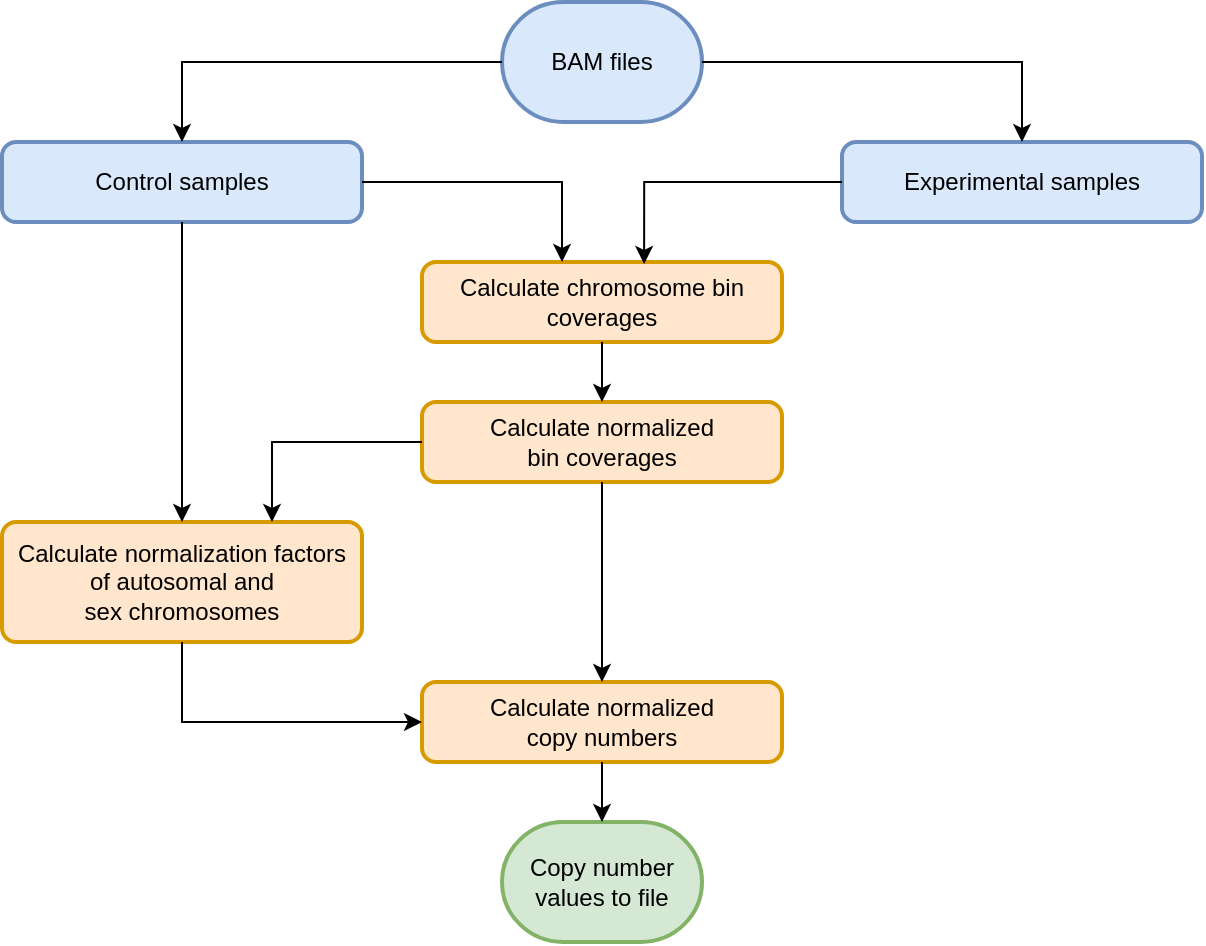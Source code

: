 <mxfile version="13.4.0" type="github"><diagram id="IuDZmR_IUTA26R1t4ftT" name="Page-1"><mxGraphModel dx="1422" dy="801" grid="1" gridSize="10" guides="1" tooltips="1" connect="1" arrows="1" fold="1" page="1" pageScale="1" pageWidth="850" pageHeight="1100" math="0" shadow="0"><root><mxCell id="0"/><mxCell id="1" parent="0"/><mxCell id="jglC58m5htWg-JTh8K3n-13" value="Calculate chromosome bin coverages" style="rounded=1;whiteSpace=wrap;html=1;absoluteArcSize=1;arcSize=14;strokeWidth=2;fillColor=#ffe6cc;strokeColor=#d79b00;" vertex="1" parent="1"><mxGeometry x="330" y="210" width="180" height="40" as="geometry"/></mxCell><mxCell id="jglC58m5htWg-JTh8K3n-5" value="Copy number values to file" style="strokeWidth=2;html=1;shape=mxgraph.flowchart.terminator;whiteSpace=wrap;fillColor=#d5e8d4;strokeColor=#82b366;" vertex="1" parent="1"><mxGeometry x="370" y="490" width="100" height="60" as="geometry"/></mxCell><mxCell id="jglC58m5htWg-JTh8K3n-6" value="Control samples" style="rounded=1;whiteSpace=wrap;html=1;absoluteArcSize=1;arcSize=14;strokeWidth=2;fillColor=#dae8fc;strokeColor=#6c8ebf;" vertex="1" parent="1"><mxGeometry x="120" y="150" width="180" height="40" as="geometry"/></mxCell><mxCell id="jglC58m5htWg-JTh8K3n-11" value="Experimental samples" style="rounded=1;whiteSpace=wrap;html=1;absoluteArcSize=1;arcSize=14;strokeWidth=2;fillColor=#dae8fc;strokeColor=#6c8ebf;" vertex="1" parent="1"><mxGeometry x="540" y="150" width="180" height="40" as="geometry"/></mxCell><mxCell id="jglC58m5htWg-JTh8K3n-14" value="&lt;div&gt;Calculate normalized &lt;br&gt;&lt;/div&gt;&lt;div&gt;bin coverages&lt;/div&gt;" style="rounded=1;whiteSpace=wrap;html=1;absoluteArcSize=1;arcSize=14;strokeWidth=2;fillColor=#ffe6cc;strokeColor=#d79b00;" vertex="1" parent="1"><mxGeometry x="330" y="280" width="180" height="40" as="geometry"/></mxCell><mxCell id="jglC58m5htWg-JTh8K3n-15" value="&lt;div&gt;Calculate normalized &lt;br&gt;&lt;/div&gt;&lt;div&gt;copy numbers&lt;/div&gt;" style="rounded=1;whiteSpace=wrap;html=1;absoluteArcSize=1;arcSize=14;strokeWidth=2;fillColor=#ffe6cc;strokeColor=#d79b00;" vertex="1" parent="1"><mxGeometry x="330" y="420" width="180" height="40" as="geometry"/></mxCell><mxCell id="jglC58m5htWg-JTh8K3n-16" value="&lt;div&gt;Calculate normalization factors &lt;br&gt;&lt;/div&gt;&lt;div&gt;of autosomal and &lt;br&gt;&lt;/div&gt;&lt;div&gt;sex chromosomes&lt;/div&gt;" style="rounded=1;whiteSpace=wrap;html=1;absoluteArcSize=1;arcSize=14;strokeWidth=2;fillColor=#ffe6cc;strokeColor=#d79b00;" vertex="1" parent="1"><mxGeometry x="120" y="340" width="180" height="60" as="geometry"/></mxCell><mxCell id="jglC58m5htWg-JTh8K3n-22" value="BAM files" style="strokeWidth=2;html=1;shape=mxgraph.flowchart.terminator;whiteSpace=wrap;fillColor=#dae8fc;strokeColor=#6c8ebf;fontStyle=0" vertex="1" parent="1"><mxGeometry x="370" y="80" width="100" height="60" as="geometry"/></mxCell><mxCell id="jglC58m5htWg-JTh8K3n-30" style="edgeStyle=orthogonalEdgeStyle;rounded=0;orthogonalLoop=1;jettySize=auto;html=1;exitX=1;exitY=0.5;exitDx=0;exitDy=0;entryX=0.389;entryY=0;entryDx=0;entryDy=0;entryPerimeter=0;" edge="1" parent="1" source="jglC58m5htWg-JTh8K3n-6" target="jglC58m5htWg-JTh8K3n-13"><mxGeometry relative="1" as="geometry"/></mxCell><mxCell id="jglC58m5htWg-JTh8K3n-35" style="edgeStyle=orthogonalEdgeStyle;rounded=0;orthogonalLoop=1;jettySize=auto;html=1;exitX=0.5;exitY=1;exitDx=0;exitDy=0;entryX=0.5;entryY=0;entryDx=0;entryDy=0;" edge="1" parent="1" source="jglC58m5htWg-JTh8K3n-6" target="jglC58m5htWg-JTh8K3n-16"><mxGeometry relative="1" as="geometry"/></mxCell><mxCell id="jglC58m5htWg-JTh8K3n-31" style="edgeStyle=orthogonalEdgeStyle;rounded=0;orthogonalLoop=1;jettySize=auto;html=1;exitX=0;exitY=0.5;exitDx=0;exitDy=0;entryX=0.617;entryY=0.025;entryDx=0;entryDy=0;entryPerimeter=0;" edge="1" parent="1" source="jglC58m5htWg-JTh8K3n-11" target="jglC58m5htWg-JTh8K3n-13"><mxGeometry relative="1" as="geometry"/></mxCell><mxCell id="jglC58m5htWg-JTh8K3n-32" style="edgeStyle=orthogonalEdgeStyle;rounded=0;orthogonalLoop=1;jettySize=auto;html=1;exitX=0.5;exitY=1;exitDx=0;exitDy=0;entryX=0.5;entryY=0;entryDx=0;entryDy=0;" edge="1" parent="1" source="jglC58m5htWg-JTh8K3n-13" target="jglC58m5htWg-JTh8K3n-14"><mxGeometry relative="1" as="geometry"/></mxCell><mxCell id="jglC58m5htWg-JTh8K3n-33" style="edgeStyle=orthogonalEdgeStyle;rounded=0;orthogonalLoop=1;jettySize=auto;html=1;exitX=0.5;exitY=1;exitDx=0;exitDy=0;entryX=0.5;entryY=0;entryDx=0;entryDy=0;" edge="1" parent="1" source="jglC58m5htWg-JTh8K3n-14" target="jglC58m5htWg-JTh8K3n-15"><mxGeometry relative="1" as="geometry"/></mxCell><mxCell id="jglC58m5htWg-JTh8K3n-36" style="edgeStyle=orthogonalEdgeStyle;rounded=0;orthogonalLoop=1;jettySize=auto;html=1;exitX=0;exitY=0.5;exitDx=0;exitDy=0;entryX=0.75;entryY=0;entryDx=0;entryDy=0;" edge="1" parent="1" source="jglC58m5htWg-JTh8K3n-14" target="jglC58m5htWg-JTh8K3n-16"><mxGeometry relative="1" as="geometry"/></mxCell><mxCell id="jglC58m5htWg-JTh8K3n-38" style="edgeStyle=orthogonalEdgeStyle;rounded=0;orthogonalLoop=1;jettySize=auto;html=1;exitX=0.5;exitY=1;exitDx=0;exitDy=0;entryX=0.5;entryY=0;entryDx=0;entryDy=0;entryPerimeter=0;" edge="1" parent="1" source="jglC58m5htWg-JTh8K3n-15" target="jglC58m5htWg-JTh8K3n-5"><mxGeometry relative="1" as="geometry"/></mxCell><mxCell id="jglC58m5htWg-JTh8K3n-37" style="edgeStyle=orthogonalEdgeStyle;rounded=0;orthogonalLoop=1;jettySize=auto;html=1;exitX=0.5;exitY=1;exitDx=0;exitDy=0;entryX=0;entryY=0.5;entryDx=0;entryDy=0;" edge="1" parent="1" source="jglC58m5htWg-JTh8K3n-16" target="jglC58m5htWg-JTh8K3n-15"><mxGeometry relative="1" as="geometry"/></mxCell><mxCell id="jglC58m5htWg-JTh8K3n-25" style="edgeStyle=orthogonalEdgeStyle;rounded=0;orthogonalLoop=1;jettySize=auto;html=1;exitX=0;exitY=0.5;exitDx=0;exitDy=0;exitPerimeter=0;" edge="1" parent="1" source="jglC58m5htWg-JTh8K3n-22" target="jglC58m5htWg-JTh8K3n-6"><mxGeometry relative="1" as="geometry"/></mxCell><mxCell id="jglC58m5htWg-JTh8K3n-26" style="edgeStyle=orthogonalEdgeStyle;rounded=0;orthogonalLoop=1;jettySize=auto;html=1;exitX=1;exitY=0.5;exitDx=0;exitDy=0;exitPerimeter=0;" edge="1" parent="1" source="jglC58m5htWg-JTh8K3n-22" target="jglC58m5htWg-JTh8K3n-11"><mxGeometry relative="1" as="geometry"/></mxCell></root></mxGraphModel></diagram></mxfile>